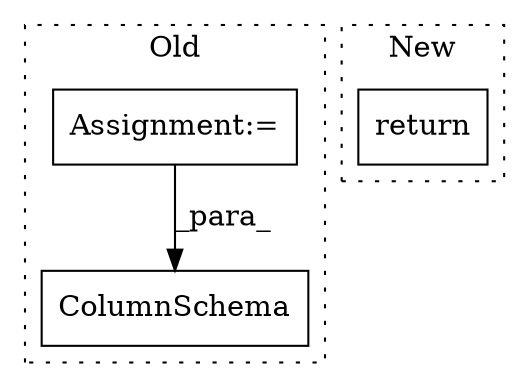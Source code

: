 digraph G {
subgraph cluster0 {
1 [label="ColumnSchema" a="32" s="4258,4297" l="13,1" shape="box"];
3 [label="Assignment:=" a="7" s="4022" l="1" shape="box"];
label = "Old";
style="dotted";
}
subgraph cluster1 {
2 [label="return" a="41" s="3379" l="7" shape="box"];
label = "New";
style="dotted";
}
3 -> 1 [label="_para_"];
}